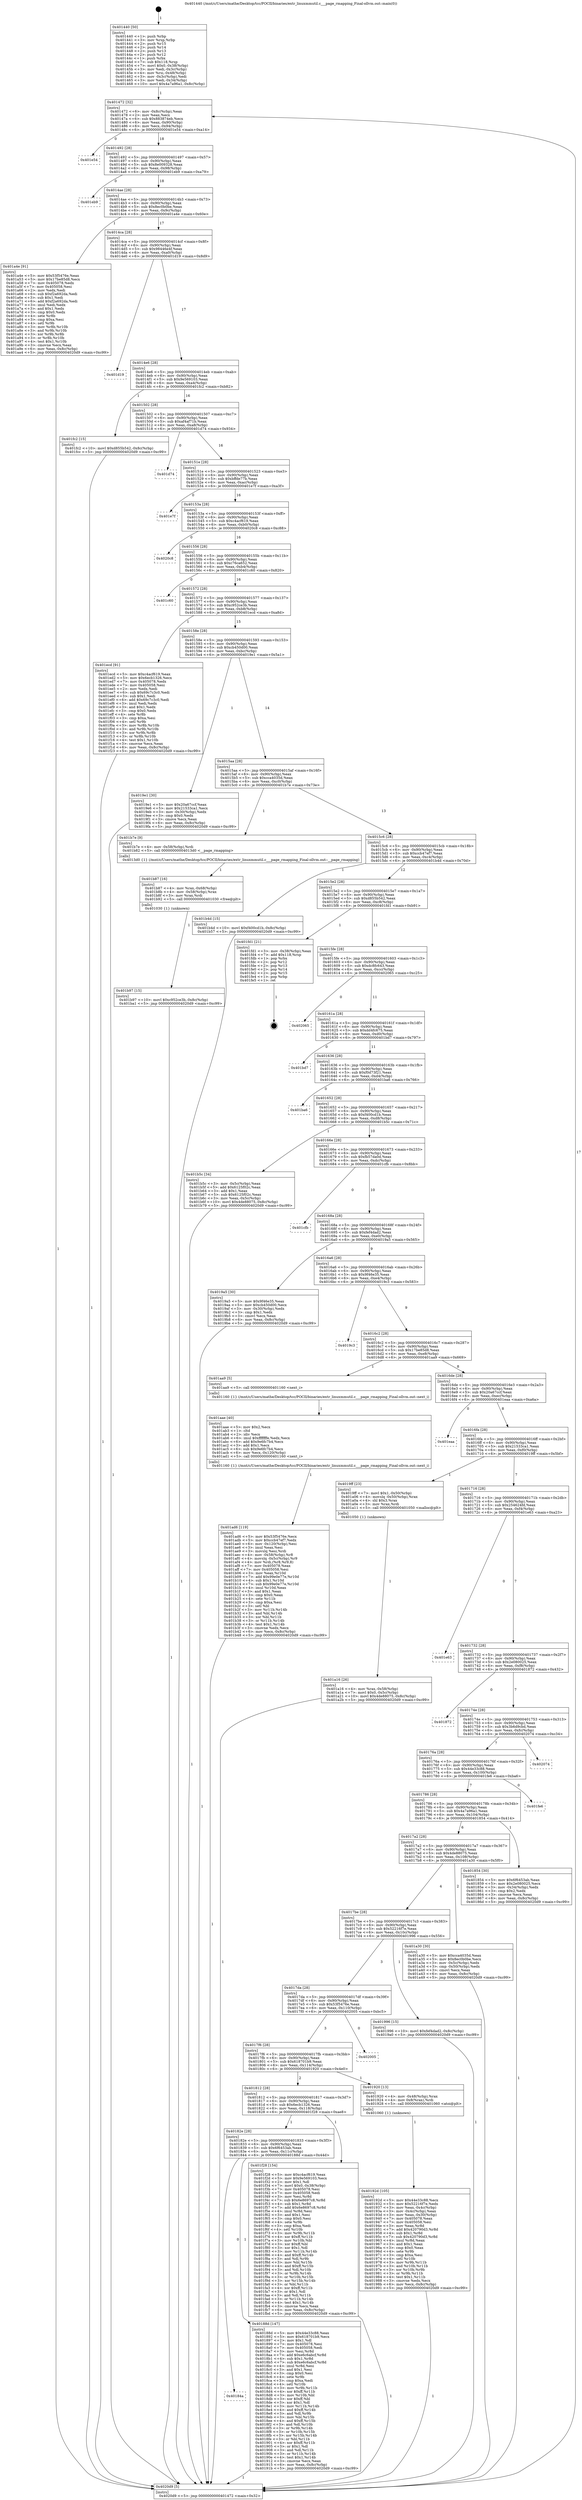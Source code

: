 digraph "0x401440" {
  label = "0x401440 (/mnt/c/Users/mathe/Desktop/tcc/POCII/binaries/extr_linuxmmutil.c___page_rmapping_Final-ollvm.out::main(0))"
  labelloc = "t"
  node[shape=record]

  Entry [label="",width=0.3,height=0.3,shape=circle,fillcolor=black,style=filled]
  "0x401472" [label="{
     0x401472 [32]\l
     | [instrs]\l
     &nbsp;&nbsp;0x401472 \<+6\>: mov -0x8c(%rbp),%eax\l
     &nbsp;&nbsp;0x401478 \<+2\>: mov %eax,%ecx\l
     &nbsp;&nbsp;0x40147a \<+6\>: sub $0x883874eb,%ecx\l
     &nbsp;&nbsp;0x401480 \<+6\>: mov %eax,-0x90(%rbp)\l
     &nbsp;&nbsp;0x401486 \<+6\>: mov %ecx,-0x94(%rbp)\l
     &nbsp;&nbsp;0x40148c \<+6\>: je 0000000000401e54 \<main+0xa14\>\l
  }"]
  "0x401e54" [label="{
     0x401e54\l
  }", style=dashed]
  "0x401492" [label="{
     0x401492 [28]\l
     | [instrs]\l
     &nbsp;&nbsp;0x401492 \<+5\>: jmp 0000000000401497 \<main+0x57\>\l
     &nbsp;&nbsp;0x401497 \<+6\>: mov -0x90(%rbp),%eax\l
     &nbsp;&nbsp;0x40149d \<+5\>: sub $0x8e009328,%eax\l
     &nbsp;&nbsp;0x4014a2 \<+6\>: mov %eax,-0x98(%rbp)\l
     &nbsp;&nbsp;0x4014a8 \<+6\>: je 0000000000401eb9 \<main+0xa79\>\l
  }"]
  Exit [label="",width=0.3,height=0.3,shape=circle,fillcolor=black,style=filled,peripheries=2]
  "0x401eb9" [label="{
     0x401eb9\l
  }", style=dashed]
  "0x4014ae" [label="{
     0x4014ae [28]\l
     | [instrs]\l
     &nbsp;&nbsp;0x4014ae \<+5\>: jmp 00000000004014b3 \<main+0x73\>\l
     &nbsp;&nbsp;0x4014b3 \<+6\>: mov -0x90(%rbp),%eax\l
     &nbsp;&nbsp;0x4014b9 \<+5\>: sub $0x8ec0b0be,%eax\l
     &nbsp;&nbsp;0x4014be \<+6\>: mov %eax,-0x9c(%rbp)\l
     &nbsp;&nbsp;0x4014c4 \<+6\>: je 0000000000401a4e \<main+0x60e\>\l
  }"]
  "0x401b97" [label="{
     0x401b97 [15]\l
     | [instrs]\l
     &nbsp;&nbsp;0x401b97 \<+10\>: movl $0xc952ce3b,-0x8c(%rbp)\l
     &nbsp;&nbsp;0x401ba1 \<+5\>: jmp 00000000004020d9 \<main+0xc99\>\l
  }"]
  "0x401a4e" [label="{
     0x401a4e [91]\l
     | [instrs]\l
     &nbsp;&nbsp;0x401a4e \<+5\>: mov $0x53f5476e,%eax\l
     &nbsp;&nbsp;0x401a53 \<+5\>: mov $0x17be85d8,%ecx\l
     &nbsp;&nbsp;0x401a58 \<+7\>: mov 0x405078,%edx\l
     &nbsp;&nbsp;0x401a5f \<+7\>: mov 0x405058,%esi\l
     &nbsp;&nbsp;0x401a66 \<+2\>: mov %edx,%edi\l
     &nbsp;&nbsp;0x401a68 \<+6\>: sub $0xf2a692da,%edi\l
     &nbsp;&nbsp;0x401a6e \<+3\>: sub $0x1,%edi\l
     &nbsp;&nbsp;0x401a71 \<+6\>: add $0xf2a692da,%edi\l
     &nbsp;&nbsp;0x401a77 \<+3\>: imul %edi,%edx\l
     &nbsp;&nbsp;0x401a7a \<+3\>: and $0x1,%edx\l
     &nbsp;&nbsp;0x401a7d \<+3\>: cmp $0x0,%edx\l
     &nbsp;&nbsp;0x401a80 \<+4\>: sete %r8b\l
     &nbsp;&nbsp;0x401a84 \<+3\>: cmp $0xa,%esi\l
     &nbsp;&nbsp;0x401a87 \<+4\>: setl %r9b\l
     &nbsp;&nbsp;0x401a8b \<+3\>: mov %r8b,%r10b\l
     &nbsp;&nbsp;0x401a8e \<+3\>: and %r9b,%r10b\l
     &nbsp;&nbsp;0x401a91 \<+3\>: xor %r9b,%r8b\l
     &nbsp;&nbsp;0x401a94 \<+3\>: or %r8b,%r10b\l
     &nbsp;&nbsp;0x401a97 \<+4\>: test $0x1,%r10b\l
     &nbsp;&nbsp;0x401a9b \<+3\>: cmovne %ecx,%eax\l
     &nbsp;&nbsp;0x401a9e \<+6\>: mov %eax,-0x8c(%rbp)\l
     &nbsp;&nbsp;0x401aa4 \<+5\>: jmp 00000000004020d9 \<main+0xc99\>\l
  }"]
  "0x4014ca" [label="{
     0x4014ca [28]\l
     | [instrs]\l
     &nbsp;&nbsp;0x4014ca \<+5\>: jmp 00000000004014cf \<main+0x8f\>\l
     &nbsp;&nbsp;0x4014cf \<+6\>: mov -0x90(%rbp),%eax\l
     &nbsp;&nbsp;0x4014d5 \<+5\>: sub $0x98446e4f,%eax\l
     &nbsp;&nbsp;0x4014da \<+6\>: mov %eax,-0xa0(%rbp)\l
     &nbsp;&nbsp;0x4014e0 \<+6\>: je 0000000000401d19 \<main+0x8d9\>\l
  }"]
  "0x401b87" [label="{
     0x401b87 [16]\l
     | [instrs]\l
     &nbsp;&nbsp;0x401b87 \<+4\>: mov %rax,-0x68(%rbp)\l
     &nbsp;&nbsp;0x401b8b \<+4\>: mov -0x58(%rbp),%rax\l
     &nbsp;&nbsp;0x401b8f \<+3\>: mov %rax,%rdi\l
     &nbsp;&nbsp;0x401b92 \<+5\>: call 0000000000401030 \<free@plt\>\l
     | [calls]\l
     &nbsp;&nbsp;0x401030 \{1\} (unknown)\l
  }"]
  "0x401d19" [label="{
     0x401d19\l
  }", style=dashed]
  "0x4014e6" [label="{
     0x4014e6 [28]\l
     | [instrs]\l
     &nbsp;&nbsp;0x4014e6 \<+5\>: jmp 00000000004014eb \<main+0xab\>\l
     &nbsp;&nbsp;0x4014eb \<+6\>: mov -0x90(%rbp),%eax\l
     &nbsp;&nbsp;0x4014f1 \<+5\>: sub $0x9e569103,%eax\l
     &nbsp;&nbsp;0x4014f6 \<+6\>: mov %eax,-0xa4(%rbp)\l
     &nbsp;&nbsp;0x4014fc \<+6\>: je 0000000000401fc2 \<main+0xb82\>\l
  }"]
  "0x401ad6" [label="{
     0x401ad6 [119]\l
     | [instrs]\l
     &nbsp;&nbsp;0x401ad6 \<+5\>: mov $0x53f5476e,%ecx\l
     &nbsp;&nbsp;0x401adb \<+5\>: mov $0xccb47ef7,%edx\l
     &nbsp;&nbsp;0x401ae0 \<+6\>: mov -0x120(%rbp),%esi\l
     &nbsp;&nbsp;0x401ae6 \<+3\>: imul %eax,%esi\l
     &nbsp;&nbsp;0x401ae9 \<+3\>: movslq %esi,%rdi\l
     &nbsp;&nbsp;0x401aec \<+4\>: mov -0x58(%rbp),%r8\l
     &nbsp;&nbsp;0x401af0 \<+4\>: movslq -0x5c(%rbp),%r9\l
     &nbsp;&nbsp;0x401af4 \<+4\>: mov %rdi,(%r8,%r9,8)\l
     &nbsp;&nbsp;0x401af8 \<+7\>: mov 0x405078,%eax\l
     &nbsp;&nbsp;0x401aff \<+7\>: mov 0x405058,%esi\l
     &nbsp;&nbsp;0x401b06 \<+3\>: mov %eax,%r10d\l
     &nbsp;&nbsp;0x401b09 \<+7\>: add $0x99e0e77e,%r10d\l
     &nbsp;&nbsp;0x401b10 \<+4\>: sub $0x1,%r10d\l
     &nbsp;&nbsp;0x401b14 \<+7\>: sub $0x99e0e77e,%r10d\l
     &nbsp;&nbsp;0x401b1b \<+4\>: imul %r10d,%eax\l
     &nbsp;&nbsp;0x401b1f \<+3\>: and $0x1,%eax\l
     &nbsp;&nbsp;0x401b22 \<+3\>: cmp $0x0,%eax\l
     &nbsp;&nbsp;0x401b25 \<+4\>: sete %r11b\l
     &nbsp;&nbsp;0x401b29 \<+3\>: cmp $0xa,%esi\l
     &nbsp;&nbsp;0x401b2c \<+3\>: setl %bl\l
     &nbsp;&nbsp;0x401b2f \<+3\>: mov %r11b,%r14b\l
     &nbsp;&nbsp;0x401b32 \<+3\>: and %bl,%r14b\l
     &nbsp;&nbsp;0x401b35 \<+3\>: xor %bl,%r11b\l
     &nbsp;&nbsp;0x401b38 \<+3\>: or %r11b,%r14b\l
     &nbsp;&nbsp;0x401b3b \<+4\>: test $0x1,%r14b\l
     &nbsp;&nbsp;0x401b3f \<+3\>: cmovne %edx,%ecx\l
     &nbsp;&nbsp;0x401b42 \<+6\>: mov %ecx,-0x8c(%rbp)\l
     &nbsp;&nbsp;0x401b48 \<+5\>: jmp 00000000004020d9 \<main+0xc99\>\l
  }"]
  "0x401fc2" [label="{
     0x401fc2 [15]\l
     | [instrs]\l
     &nbsp;&nbsp;0x401fc2 \<+10\>: movl $0xd855b542,-0x8c(%rbp)\l
     &nbsp;&nbsp;0x401fcc \<+5\>: jmp 00000000004020d9 \<main+0xc99\>\l
  }"]
  "0x401502" [label="{
     0x401502 [28]\l
     | [instrs]\l
     &nbsp;&nbsp;0x401502 \<+5\>: jmp 0000000000401507 \<main+0xc7\>\l
     &nbsp;&nbsp;0x401507 \<+6\>: mov -0x90(%rbp),%eax\l
     &nbsp;&nbsp;0x40150d \<+5\>: sub $0xaf4af71b,%eax\l
     &nbsp;&nbsp;0x401512 \<+6\>: mov %eax,-0xa8(%rbp)\l
     &nbsp;&nbsp;0x401518 \<+6\>: je 0000000000401d74 \<main+0x934\>\l
  }"]
  "0x401aae" [label="{
     0x401aae [40]\l
     | [instrs]\l
     &nbsp;&nbsp;0x401aae \<+5\>: mov $0x2,%ecx\l
     &nbsp;&nbsp;0x401ab3 \<+1\>: cltd\l
     &nbsp;&nbsp;0x401ab4 \<+2\>: idiv %ecx\l
     &nbsp;&nbsp;0x401ab6 \<+6\>: imul $0xfffffffe,%edx,%ecx\l
     &nbsp;&nbsp;0x401abc \<+6\>: add $0x9e6fc7b4,%ecx\l
     &nbsp;&nbsp;0x401ac2 \<+3\>: add $0x1,%ecx\l
     &nbsp;&nbsp;0x401ac5 \<+6\>: sub $0x9e6fc7b4,%ecx\l
     &nbsp;&nbsp;0x401acb \<+6\>: mov %ecx,-0x120(%rbp)\l
     &nbsp;&nbsp;0x401ad1 \<+5\>: call 0000000000401160 \<next_i\>\l
     | [calls]\l
     &nbsp;&nbsp;0x401160 \{1\} (/mnt/c/Users/mathe/Desktop/tcc/POCII/binaries/extr_linuxmmutil.c___page_rmapping_Final-ollvm.out::next_i)\l
  }"]
  "0x401d74" [label="{
     0x401d74\l
  }", style=dashed]
  "0x40151e" [label="{
     0x40151e [28]\l
     | [instrs]\l
     &nbsp;&nbsp;0x40151e \<+5\>: jmp 0000000000401523 \<main+0xe3\>\l
     &nbsp;&nbsp;0x401523 \<+6\>: mov -0x90(%rbp),%eax\l
     &nbsp;&nbsp;0x401529 \<+5\>: sub $0xbffde77b,%eax\l
     &nbsp;&nbsp;0x40152e \<+6\>: mov %eax,-0xac(%rbp)\l
     &nbsp;&nbsp;0x401534 \<+6\>: je 0000000000401e7f \<main+0xa3f\>\l
  }"]
  "0x401a16" [label="{
     0x401a16 [26]\l
     | [instrs]\l
     &nbsp;&nbsp;0x401a16 \<+4\>: mov %rax,-0x58(%rbp)\l
     &nbsp;&nbsp;0x401a1a \<+7\>: movl $0x0,-0x5c(%rbp)\l
     &nbsp;&nbsp;0x401a21 \<+10\>: movl $0x4de88075,-0x8c(%rbp)\l
     &nbsp;&nbsp;0x401a2b \<+5\>: jmp 00000000004020d9 \<main+0xc99\>\l
  }"]
  "0x401e7f" [label="{
     0x401e7f\l
  }", style=dashed]
  "0x40153a" [label="{
     0x40153a [28]\l
     | [instrs]\l
     &nbsp;&nbsp;0x40153a \<+5\>: jmp 000000000040153f \<main+0xff\>\l
     &nbsp;&nbsp;0x40153f \<+6\>: mov -0x90(%rbp),%eax\l
     &nbsp;&nbsp;0x401545 \<+5\>: sub $0xc4acf619,%eax\l
     &nbsp;&nbsp;0x40154a \<+6\>: mov %eax,-0xb0(%rbp)\l
     &nbsp;&nbsp;0x401550 \<+6\>: je 00000000004020c8 \<main+0xc88\>\l
  }"]
  "0x40192d" [label="{
     0x40192d [105]\l
     | [instrs]\l
     &nbsp;&nbsp;0x40192d \<+5\>: mov $0x44e33c88,%ecx\l
     &nbsp;&nbsp;0x401932 \<+5\>: mov $0x52216f7e,%edx\l
     &nbsp;&nbsp;0x401937 \<+3\>: mov %eax,-0x4c(%rbp)\l
     &nbsp;&nbsp;0x40193a \<+3\>: mov -0x4c(%rbp),%eax\l
     &nbsp;&nbsp;0x40193d \<+3\>: mov %eax,-0x30(%rbp)\l
     &nbsp;&nbsp;0x401940 \<+7\>: mov 0x405078,%eax\l
     &nbsp;&nbsp;0x401947 \<+7\>: mov 0x405058,%esi\l
     &nbsp;&nbsp;0x40194e \<+3\>: mov %eax,%r8d\l
     &nbsp;&nbsp;0x401951 \<+7\>: add $0x420790d3,%r8d\l
     &nbsp;&nbsp;0x401958 \<+4\>: sub $0x1,%r8d\l
     &nbsp;&nbsp;0x40195c \<+7\>: sub $0x420790d3,%r8d\l
     &nbsp;&nbsp;0x401963 \<+4\>: imul %r8d,%eax\l
     &nbsp;&nbsp;0x401967 \<+3\>: and $0x1,%eax\l
     &nbsp;&nbsp;0x40196a \<+3\>: cmp $0x0,%eax\l
     &nbsp;&nbsp;0x40196d \<+4\>: sete %r9b\l
     &nbsp;&nbsp;0x401971 \<+3\>: cmp $0xa,%esi\l
     &nbsp;&nbsp;0x401974 \<+4\>: setl %r10b\l
     &nbsp;&nbsp;0x401978 \<+3\>: mov %r9b,%r11b\l
     &nbsp;&nbsp;0x40197b \<+3\>: and %r10b,%r11b\l
     &nbsp;&nbsp;0x40197e \<+3\>: xor %r10b,%r9b\l
     &nbsp;&nbsp;0x401981 \<+3\>: or %r9b,%r11b\l
     &nbsp;&nbsp;0x401984 \<+4\>: test $0x1,%r11b\l
     &nbsp;&nbsp;0x401988 \<+3\>: cmovne %edx,%ecx\l
     &nbsp;&nbsp;0x40198b \<+6\>: mov %ecx,-0x8c(%rbp)\l
     &nbsp;&nbsp;0x401991 \<+5\>: jmp 00000000004020d9 \<main+0xc99\>\l
  }"]
  "0x4020c8" [label="{
     0x4020c8\l
  }", style=dashed]
  "0x401556" [label="{
     0x401556 [28]\l
     | [instrs]\l
     &nbsp;&nbsp;0x401556 \<+5\>: jmp 000000000040155b \<main+0x11b\>\l
     &nbsp;&nbsp;0x40155b \<+6\>: mov -0x90(%rbp),%eax\l
     &nbsp;&nbsp;0x401561 \<+5\>: sub $0xc76ca652,%eax\l
     &nbsp;&nbsp;0x401566 \<+6\>: mov %eax,-0xb4(%rbp)\l
     &nbsp;&nbsp;0x40156c \<+6\>: je 0000000000401c60 \<main+0x820\>\l
  }"]
  "0x40184a" [label="{
     0x40184a\l
  }", style=dashed]
  "0x401c60" [label="{
     0x401c60\l
  }", style=dashed]
  "0x401572" [label="{
     0x401572 [28]\l
     | [instrs]\l
     &nbsp;&nbsp;0x401572 \<+5\>: jmp 0000000000401577 \<main+0x137\>\l
     &nbsp;&nbsp;0x401577 \<+6\>: mov -0x90(%rbp),%eax\l
     &nbsp;&nbsp;0x40157d \<+5\>: sub $0xc952ce3b,%eax\l
     &nbsp;&nbsp;0x401582 \<+6\>: mov %eax,-0xb8(%rbp)\l
     &nbsp;&nbsp;0x401588 \<+6\>: je 0000000000401ecd \<main+0xa8d\>\l
  }"]
  "0x40188d" [label="{
     0x40188d [147]\l
     | [instrs]\l
     &nbsp;&nbsp;0x40188d \<+5\>: mov $0x44e33c88,%eax\l
     &nbsp;&nbsp;0x401892 \<+5\>: mov $0x618701b9,%ecx\l
     &nbsp;&nbsp;0x401897 \<+2\>: mov $0x1,%dl\l
     &nbsp;&nbsp;0x401899 \<+7\>: mov 0x405078,%esi\l
     &nbsp;&nbsp;0x4018a0 \<+7\>: mov 0x405058,%edi\l
     &nbsp;&nbsp;0x4018a7 \<+3\>: mov %esi,%r8d\l
     &nbsp;&nbsp;0x4018aa \<+7\>: add $0xe6c6abcf,%r8d\l
     &nbsp;&nbsp;0x4018b1 \<+4\>: sub $0x1,%r8d\l
     &nbsp;&nbsp;0x4018b5 \<+7\>: sub $0xe6c6abcf,%r8d\l
     &nbsp;&nbsp;0x4018bc \<+4\>: imul %r8d,%esi\l
     &nbsp;&nbsp;0x4018c0 \<+3\>: and $0x1,%esi\l
     &nbsp;&nbsp;0x4018c3 \<+3\>: cmp $0x0,%esi\l
     &nbsp;&nbsp;0x4018c6 \<+4\>: sete %r9b\l
     &nbsp;&nbsp;0x4018ca \<+3\>: cmp $0xa,%edi\l
     &nbsp;&nbsp;0x4018cd \<+4\>: setl %r10b\l
     &nbsp;&nbsp;0x4018d1 \<+3\>: mov %r9b,%r11b\l
     &nbsp;&nbsp;0x4018d4 \<+4\>: xor $0xff,%r11b\l
     &nbsp;&nbsp;0x4018d8 \<+3\>: mov %r10b,%bl\l
     &nbsp;&nbsp;0x4018db \<+3\>: xor $0xff,%bl\l
     &nbsp;&nbsp;0x4018de \<+3\>: xor $0x1,%dl\l
     &nbsp;&nbsp;0x4018e1 \<+3\>: mov %r11b,%r14b\l
     &nbsp;&nbsp;0x4018e4 \<+4\>: and $0xff,%r14b\l
     &nbsp;&nbsp;0x4018e8 \<+3\>: and %dl,%r9b\l
     &nbsp;&nbsp;0x4018eb \<+3\>: mov %bl,%r15b\l
     &nbsp;&nbsp;0x4018ee \<+4\>: and $0xff,%r15b\l
     &nbsp;&nbsp;0x4018f2 \<+3\>: and %dl,%r10b\l
     &nbsp;&nbsp;0x4018f5 \<+3\>: or %r9b,%r14b\l
     &nbsp;&nbsp;0x4018f8 \<+3\>: or %r10b,%r15b\l
     &nbsp;&nbsp;0x4018fb \<+3\>: xor %r15b,%r14b\l
     &nbsp;&nbsp;0x4018fe \<+3\>: or %bl,%r11b\l
     &nbsp;&nbsp;0x401901 \<+4\>: xor $0xff,%r11b\l
     &nbsp;&nbsp;0x401905 \<+3\>: or $0x1,%dl\l
     &nbsp;&nbsp;0x401908 \<+3\>: and %dl,%r11b\l
     &nbsp;&nbsp;0x40190b \<+3\>: or %r11b,%r14b\l
     &nbsp;&nbsp;0x40190e \<+4\>: test $0x1,%r14b\l
     &nbsp;&nbsp;0x401912 \<+3\>: cmovne %ecx,%eax\l
     &nbsp;&nbsp;0x401915 \<+6\>: mov %eax,-0x8c(%rbp)\l
     &nbsp;&nbsp;0x40191b \<+5\>: jmp 00000000004020d9 \<main+0xc99\>\l
  }"]
  "0x401ecd" [label="{
     0x401ecd [91]\l
     | [instrs]\l
     &nbsp;&nbsp;0x401ecd \<+5\>: mov $0xc4acf619,%eax\l
     &nbsp;&nbsp;0x401ed2 \<+5\>: mov $0x6ecb1326,%ecx\l
     &nbsp;&nbsp;0x401ed7 \<+7\>: mov 0x405078,%edx\l
     &nbsp;&nbsp;0x401ede \<+7\>: mov 0x405058,%esi\l
     &nbsp;&nbsp;0x401ee5 \<+2\>: mov %edx,%edi\l
     &nbsp;&nbsp;0x401ee7 \<+6\>: sub $0x69c7c3c0,%edi\l
     &nbsp;&nbsp;0x401eed \<+3\>: sub $0x1,%edi\l
     &nbsp;&nbsp;0x401ef0 \<+6\>: add $0x69c7c3c0,%edi\l
     &nbsp;&nbsp;0x401ef6 \<+3\>: imul %edi,%edx\l
     &nbsp;&nbsp;0x401ef9 \<+3\>: and $0x1,%edx\l
     &nbsp;&nbsp;0x401efc \<+3\>: cmp $0x0,%edx\l
     &nbsp;&nbsp;0x401eff \<+4\>: sete %r8b\l
     &nbsp;&nbsp;0x401f03 \<+3\>: cmp $0xa,%esi\l
     &nbsp;&nbsp;0x401f06 \<+4\>: setl %r9b\l
     &nbsp;&nbsp;0x401f0a \<+3\>: mov %r8b,%r10b\l
     &nbsp;&nbsp;0x401f0d \<+3\>: and %r9b,%r10b\l
     &nbsp;&nbsp;0x401f10 \<+3\>: xor %r9b,%r8b\l
     &nbsp;&nbsp;0x401f13 \<+3\>: or %r8b,%r10b\l
     &nbsp;&nbsp;0x401f16 \<+4\>: test $0x1,%r10b\l
     &nbsp;&nbsp;0x401f1a \<+3\>: cmovne %ecx,%eax\l
     &nbsp;&nbsp;0x401f1d \<+6\>: mov %eax,-0x8c(%rbp)\l
     &nbsp;&nbsp;0x401f23 \<+5\>: jmp 00000000004020d9 \<main+0xc99\>\l
  }"]
  "0x40158e" [label="{
     0x40158e [28]\l
     | [instrs]\l
     &nbsp;&nbsp;0x40158e \<+5\>: jmp 0000000000401593 \<main+0x153\>\l
     &nbsp;&nbsp;0x401593 \<+6\>: mov -0x90(%rbp),%eax\l
     &nbsp;&nbsp;0x401599 \<+5\>: sub $0xcb450d00,%eax\l
     &nbsp;&nbsp;0x40159e \<+6\>: mov %eax,-0xbc(%rbp)\l
     &nbsp;&nbsp;0x4015a4 \<+6\>: je 00000000004019e1 \<main+0x5a1\>\l
  }"]
  "0x40182e" [label="{
     0x40182e [28]\l
     | [instrs]\l
     &nbsp;&nbsp;0x40182e \<+5\>: jmp 0000000000401833 \<main+0x3f3\>\l
     &nbsp;&nbsp;0x401833 \<+6\>: mov -0x90(%rbp),%eax\l
     &nbsp;&nbsp;0x401839 \<+5\>: sub $0x6f6453ab,%eax\l
     &nbsp;&nbsp;0x40183e \<+6\>: mov %eax,-0x11c(%rbp)\l
     &nbsp;&nbsp;0x401844 \<+6\>: je 000000000040188d \<main+0x44d\>\l
  }"]
  "0x4019e1" [label="{
     0x4019e1 [30]\l
     | [instrs]\l
     &nbsp;&nbsp;0x4019e1 \<+5\>: mov $0x20a67ccf,%eax\l
     &nbsp;&nbsp;0x4019e6 \<+5\>: mov $0x21533ca1,%ecx\l
     &nbsp;&nbsp;0x4019eb \<+3\>: mov -0x30(%rbp),%edx\l
     &nbsp;&nbsp;0x4019ee \<+3\>: cmp $0x0,%edx\l
     &nbsp;&nbsp;0x4019f1 \<+3\>: cmove %ecx,%eax\l
     &nbsp;&nbsp;0x4019f4 \<+6\>: mov %eax,-0x8c(%rbp)\l
     &nbsp;&nbsp;0x4019fa \<+5\>: jmp 00000000004020d9 \<main+0xc99\>\l
  }"]
  "0x4015aa" [label="{
     0x4015aa [28]\l
     | [instrs]\l
     &nbsp;&nbsp;0x4015aa \<+5\>: jmp 00000000004015af \<main+0x16f\>\l
     &nbsp;&nbsp;0x4015af \<+6\>: mov -0x90(%rbp),%eax\l
     &nbsp;&nbsp;0x4015b5 \<+5\>: sub $0xcca4035d,%eax\l
     &nbsp;&nbsp;0x4015ba \<+6\>: mov %eax,-0xc0(%rbp)\l
     &nbsp;&nbsp;0x4015c0 \<+6\>: je 0000000000401b7e \<main+0x73e\>\l
  }"]
  "0x401f28" [label="{
     0x401f28 [154]\l
     | [instrs]\l
     &nbsp;&nbsp;0x401f28 \<+5\>: mov $0xc4acf619,%eax\l
     &nbsp;&nbsp;0x401f2d \<+5\>: mov $0x9e569103,%ecx\l
     &nbsp;&nbsp;0x401f32 \<+2\>: mov $0x1,%dl\l
     &nbsp;&nbsp;0x401f34 \<+7\>: movl $0x0,-0x38(%rbp)\l
     &nbsp;&nbsp;0x401f3b \<+7\>: mov 0x405078,%esi\l
     &nbsp;&nbsp;0x401f42 \<+7\>: mov 0x405058,%edi\l
     &nbsp;&nbsp;0x401f49 \<+3\>: mov %esi,%r8d\l
     &nbsp;&nbsp;0x401f4c \<+7\>: sub $0x6e8697c8,%r8d\l
     &nbsp;&nbsp;0x401f53 \<+4\>: sub $0x1,%r8d\l
     &nbsp;&nbsp;0x401f57 \<+7\>: add $0x6e8697c8,%r8d\l
     &nbsp;&nbsp;0x401f5e \<+4\>: imul %r8d,%esi\l
     &nbsp;&nbsp;0x401f62 \<+3\>: and $0x1,%esi\l
     &nbsp;&nbsp;0x401f65 \<+3\>: cmp $0x0,%esi\l
     &nbsp;&nbsp;0x401f68 \<+4\>: sete %r9b\l
     &nbsp;&nbsp;0x401f6c \<+3\>: cmp $0xa,%edi\l
     &nbsp;&nbsp;0x401f6f \<+4\>: setl %r10b\l
     &nbsp;&nbsp;0x401f73 \<+3\>: mov %r9b,%r11b\l
     &nbsp;&nbsp;0x401f76 \<+4\>: xor $0xff,%r11b\l
     &nbsp;&nbsp;0x401f7a \<+3\>: mov %r10b,%bl\l
     &nbsp;&nbsp;0x401f7d \<+3\>: xor $0xff,%bl\l
     &nbsp;&nbsp;0x401f80 \<+3\>: xor $0x1,%dl\l
     &nbsp;&nbsp;0x401f83 \<+3\>: mov %r11b,%r14b\l
     &nbsp;&nbsp;0x401f86 \<+4\>: and $0xff,%r14b\l
     &nbsp;&nbsp;0x401f8a \<+3\>: and %dl,%r9b\l
     &nbsp;&nbsp;0x401f8d \<+3\>: mov %bl,%r15b\l
     &nbsp;&nbsp;0x401f90 \<+4\>: and $0xff,%r15b\l
     &nbsp;&nbsp;0x401f94 \<+3\>: and %dl,%r10b\l
     &nbsp;&nbsp;0x401f97 \<+3\>: or %r9b,%r14b\l
     &nbsp;&nbsp;0x401f9a \<+3\>: or %r10b,%r15b\l
     &nbsp;&nbsp;0x401f9d \<+3\>: xor %r15b,%r14b\l
     &nbsp;&nbsp;0x401fa0 \<+3\>: or %bl,%r11b\l
     &nbsp;&nbsp;0x401fa3 \<+4\>: xor $0xff,%r11b\l
     &nbsp;&nbsp;0x401fa7 \<+3\>: or $0x1,%dl\l
     &nbsp;&nbsp;0x401faa \<+3\>: and %dl,%r11b\l
     &nbsp;&nbsp;0x401fad \<+3\>: or %r11b,%r14b\l
     &nbsp;&nbsp;0x401fb0 \<+4\>: test $0x1,%r14b\l
     &nbsp;&nbsp;0x401fb4 \<+3\>: cmovne %ecx,%eax\l
     &nbsp;&nbsp;0x401fb7 \<+6\>: mov %eax,-0x8c(%rbp)\l
     &nbsp;&nbsp;0x401fbd \<+5\>: jmp 00000000004020d9 \<main+0xc99\>\l
  }"]
  "0x401b7e" [label="{
     0x401b7e [9]\l
     | [instrs]\l
     &nbsp;&nbsp;0x401b7e \<+4\>: mov -0x58(%rbp),%rdi\l
     &nbsp;&nbsp;0x401b82 \<+5\>: call 00000000004013d0 \<__page_rmapping\>\l
     | [calls]\l
     &nbsp;&nbsp;0x4013d0 \{1\} (/mnt/c/Users/mathe/Desktop/tcc/POCII/binaries/extr_linuxmmutil.c___page_rmapping_Final-ollvm.out::__page_rmapping)\l
  }"]
  "0x4015c6" [label="{
     0x4015c6 [28]\l
     | [instrs]\l
     &nbsp;&nbsp;0x4015c6 \<+5\>: jmp 00000000004015cb \<main+0x18b\>\l
     &nbsp;&nbsp;0x4015cb \<+6\>: mov -0x90(%rbp),%eax\l
     &nbsp;&nbsp;0x4015d1 \<+5\>: sub $0xccb47ef7,%eax\l
     &nbsp;&nbsp;0x4015d6 \<+6\>: mov %eax,-0xc4(%rbp)\l
     &nbsp;&nbsp;0x4015dc \<+6\>: je 0000000000401b4d \<main+0x70d\>\l
  }"]
  "0x401812" [label="{
     0x401812 [28]\l
     | [instrs]\l
     &nbsp;&nbsp;0x401812 \<+5\>: jmp 0000000000401817 \<main+0x3d7\>\l
     &nbsp;&nbsp;0x401817 \<+6\>: mov -0x90(%rbp),%eax\l
     &nbsp;&nbsp;0x40181d \<+5\>: sub $0x6ecb1326,%eax\l
     &nbsp;&nbsp;0x401822 \<+6\>: mov %eax,-0x118(%rbp)\l
     &nbsp;&nbsp;0x401828 \<+6\>: je 0000000000401f28 \<main+0xae8\>\l
  }"]
  "0x401b4d" [label="{
     0x401b4d [15]\l
     | [instrs]\l
     &nbsp;&nbsp;0x401b4d \<+10\>: movl $0xf400cd1b,-0x8c(%rbp)\l
     &nbsp;&nbsp;0x401b57 \<+5\>: jmp 00000000004020d9 \<main+0xc99\>\l
  }"]
  "0x4015e2" [label="{
     0x4015e2 [28]\l
     | [instrs]\l
     &nbsp;&nbsp;0x4015e2 \<+5\>: jmp 00000000004015e7 \<main+0x1a7\>\l
     &nbsp;&nbsp;0x4015e7 \<+6\>: mov -0x90(%rbp),%eax\l
     &nbsp;&nbsp;0x4015ed \<+5\>: sub $0xd855b542,%eax\l
     &nbsp;&nbsp;0x4015f2 \<+6\>: mov %eax,-0xc8(%rbp)\l
     &nbsp;&nbsp;0x4015f8 \<+6\>: je 0000000000401fd1 \<main+0xb91\>\l
  }"]
  "0x401920" [label="{
     0x401920 [13]\l
     | [instrs]\l
     &nbsp;&nbsp;0x401920 \<+4\>: mov -0x48(%rbp),%rax\l
     &nbsp;&nbsp;0x401924 \<+4\>: mov 0x8(%rax),%rdi\l
     &nbsp;&nbsp;0x401928 \<+5\>: call 0000000000401060 \<atoi@plt\>\l
     | [calls]\l
     &nbsp;&nbsp;0x401060 \{1\} (unknown)\l
  }"]
  "0x401fd1" [label="{
     0x401fd1 [21]\l
     | [instrs]\l
     &nbsp;&nbsp;0x401fd1 \<+3\>: mov -0x38(%rbp),%eax\l
     &nbsp;&nbsp;0x401fd4 \<+7\>: add $0x118,%rsp\l
     &nbsp;&nbsp;0x401fdb \<+1\>: pop %rbx\l
     &nbsp;&nbsp;0x401fdc \<+2\>: pop %r12\l
     &nbsp;&nbsp;0x401fde \<+2\>: pop %r13\l
     &nbsp;&nbsp;0x401fe0 \<+2\>: pop %r14\l
     &nbsp;&nbsp;0x401fe2 \<+2\>: pop %r15\l
     &nbsp;&nbsp;0x401fe4 \<+1\>: pop %rbp\l
     &nbsp;&nbsp;0x401fe5 \<+1\>: ret\l
  }"]
  "0x4015fe" [label="{
     0x4015fe [28]\l
     | [instrs]\l
     &nbsp;&nbsp;0x4015fe \<+5\>: jmp 0000000000401603 \<main+0x1c3\>\l
     &nbsp;&nbsp;0x401603 \<+6\>: mov -0x90(%rbp),%eax\l
     &nbsp;&nbsp;0x401609 \<+5\>: sub $0xdc8fc643,%eax\l
     &nbsp;&nbsp;0x40160e \<+6\>: mov %eax,-0xcc(%rbp)\l
     &nbsp;&nbsp;0x401614 \<+6\>: je 0000000000402065 \<main+0xc25\>\l
  }"]
  "0x4017f6" [label="{
     0x4017f6 [28]\l
     | [instrs]\l
     &nbsp;&nbsp;0x4017f6 \<+5\>: jmp 00000000004017fb \<main+0x3bb\>\l
     &nbsp;&nbsp;0x4017fb \<+6\>: mov -0x90(%rbp),%eax\l
     &nbsp;&nbsp;0x401801 \<+5\>: sub $0x618701b9,%eax\l
     &nbsp;&nbsp;0x401806 \<+6\>: mov %eax,-0x114(%rbp)\l
     &nbsp;&nbsp;0x40180c \<+6\>: je 0000000000401920 \<main+0x4e0\>\l
  }"]
  "0x402065" [label="{
     0x402065\l
  }", style=dashed]
  "0x40161a" [label="{
     0x40161a [28]\l
     | [instrs]\l
     &nbsp;&nbsp;0x40161a \<+5\>: jmp 000000000040161f \<main+0x1df\>\l
     &nbsp;&nbsp;0x40161f \<+6\>: mov -0x90(%rbp),%eax\l
     &nbsp;&nbsp;0x401625 \<+5\>: sub $0xdd4fc675,%eax\l
     &nbsp;&nbsp;0x40162a \<+6\>: mov %eax,-0xd0(%rbp)\l
     &nbsp;&nbsp;0x401630 \<+6\>: je 0000000000401bd7 \<main+0x797\>\l
  }"]
  "0x402005" [label="{
     0x402005\l
  }", style=dashed]
  "0x401bd7" [label="{
     0x401bd7\l
  }", style=dashed]
  "0x401636" [label="{
     0x401636 [28]\l
     | [instrs]\l
     &nbsp;&nbsp;0x401636 \<+5\>: jmp 000000000040163b \<main+0x1fb\>\l
     &nbsp;&nbsp;0x40163b \<+6\>: mov -0x90(%rbp),%eax\l
     &nbsp;&nbsp;0x401641 \<+5\>: sub $0xf0d73f21,%eax\l
     &nbsp;&nbsp;0x401646 \<+6\>: mov %eax,-0xd4(%rbp)\l
     &nbsp;&nbsp;0x40164c \<+6\>: je 0000000000401ba6 \<main+0x766\>\l
  }"]
  "0x4017da" [label="{
     0x4017da [28]\l
     | [instrs]\l
     &nbsp;&nbsp;0x4017da \<+5\>: jmp 00000000004017df \<main+0x39f\>\l
     &nbsp;&nbsp;0x4017df \<+6\>: mov -0x90(%rbp),%eax\l
     &nbsp;&nbsp;0x4017e5 \<+5\>: sub $0x53f5476e,%eax\l
     &nbsp;&nbsp;0x4017ea \<+6\>: mov %eax,-0x110(%rbp)\l
     &nbsp;&nbsp;0x4017f0 \<+6\>: je 0000000000402005 \<main+0xbc5\>\l
  }"]
  "0x401ba6" [label="{
     0x401ba6\l
  }", style=dashed]
  "0x401652" [label="{
     0x401652 [28]\l
     | [instrs]\l
     &nbsp;&nbsp;0x401652 \<+5\>: jmp 0000000000401657 \<main+0x217\>\l
     &nbsp;&nbsp;0x401657 \<+6\>: mov -0x90(%rbp),%eax\l
     &nbsp;&nbsp;0x40165d \<+5\>: sub $0xf400cd1b,%eax\l
     &nbsp;&nbsp;0x401662 \<+6\>: mov %eax,-0xd8(%rbp)\l
     &nbsp;&nbsp;0x401668 \<+6\>: je 0000000000401b5c \<main+0x71c\>\l
  }"]
  "0x401996" [label="{
     0x401996 [15]\l
     | [instrs]\l
     &nbsp;&nbsp;0x401996 \<+10\>: movl $0xfef4dad2,-0x8c(%rbp)\l
     &nbsp;&nbsp;0x4019a0 \<+5\>: jmp 00000000004020d9 \<main+0xc99\>\l
  }"]
  "0x401b5c" [label="{
     0x401b5c [34]\l
     | [instrs]\l
     &nbsp;&nbsp;0x401b5c \<+3\>: mov -0x5c(%rbp),%eax\l
     &nbsp;&nbsp;0x401b5f \<+5\>: add $0x6125f02c,%eax\l
     &nbsp;&nbsp;0x401b64 \<+3\>: add $0x1,%eax\l
     &nbsp;&nbsp;0x401b67 \<+5\>: sub $0x6125f02c,%eax\l
     &nbsp;&nbsp;0x401b6c \<+3\>: mov %eax,-0x5c(%rbp)\l
     &nbsp;&nbsp;0x401b6f \<+10\>: movl $0x4de88075,-0x8c(%rbp)\l
     &nbsp;&nbsp;0x401b79 \<+5\>: jmp 00000000004020d9 \<main+0xc99\>\l
  }"]
  "0x40166e" [label="{
     0x40166e [28]\l
     | [instrs]\l
     &nbsp;&nbsp;0x40166e \<+5\>: jmp 0000000000401673 \<main+0x233\>\l
     &nbsp;&nbsp;0x401673 \<+6\>: mov -0x90(%rbp),%eax\l
     &nbsp;&nbsp;0x401679 \<+5\>: sub $0xfb57da0d,%eax\l
     &nbsp;&nbsp;0x40167e \<+6\>: mov %eax,-0xdc(%rbp)\l
     &nbsp;&nbsp;0x401684 \<+6\>: je 0000000000401cfb \<main+0x8bb\>\l
  }"]
  "0x4017be" [label="{
     0x4017be [28]\l
     | [instrs]\l
     &nbsp;&nbsp;0x4017be \<+5\>: jmp 00000000004017c3 \<main+0x383\>\l
     &nbsp;&nbsp;0x4017c3 \<+6\>: mov -0x90(%rbp),%eax\l
     &nbsp;&nbsp;0x4017c9 \<+5\>: sub $0x52216f7e,%eax\l
     &nbsp;&nbsp;0x4017ce \<+6\>: mov %eax,-0x10c(%rbp)\l
     &nbsp;&nbsp;0x4017d4 \<+6\>: je 0000000000401996 \<main+0x556\>\l
  }"]
  "0x401cfb" [label="{
     0x401cfb\l
  }", style=dashed]
  "0x40168a" [label="{
     0x40168a [28]\l
     | [instrs]\l
     &nbsp;&nbsp;0x40168a \<+5\>: jmp 000000000040168f \<main+0x24f\>\l
     &nbsp;&nbsp;0x40168f \<+6\>: mov -0x90(%rbp),%eax\l
     &nbsp;&nbsp;0x401695 \<+5\>: sub $0xfef4dad2,%eax\l
     &nbsp;&nbsp;0x40169a \<+6\>: mov %eax,-0xe0(%rbp)\l
     &nbsp;&nbsp;0x4016a0 \<+6\>: je 00000000004019a5 \<main+0x565\>\l
  }"]
  "0x401a30" [label="{
     0x401a30 [30]\l
     | [instrs]\l
     &nbsp;&nbsp;0x401a30 \<+5\>: mov $0xcca4035d,%eax\l
     &nbsp;&nbsp;0x401a35 \<+5\>: mov $0x8ec0b0be,%ecx\l
     &nbsp;&nbsp;0x401a3a \<+3\>: mov -0x5c(%rbp),%edx\l
     &nbsp;&nbsp;0x401a3d \<+3\>: cmp -0x50(%rbp),%edx\l
     &nbsp;&nbsp;0x401a40 \<+3\>: cmovl %ecx,%eax\l
     &nbsp;&nbsp;0x401a43 \<+6\>: mov %eax,-0x8c(%rbp)\l
     &nbsp;&nbsp;0x401a49 \<+5\>: jmp 00000000004020d9 \<main+0xc99\>\l
  }"]
  "0x4019a5" [label="{
     0x4019a5 [30]\l
     | [instrs]\l
     &nbsp;&nbsp;0x4019a5 \<+5\>: mov $0x9f46e35,%eax\l
     &nbsp;&nbsp;0x4019aa \<+5\>: mov $0xcb450d00,%ecx\l
     &nbsp;&nbsp;0x4019af \<+3\>: mov -0x30(%rbp),%edx\l
     &nbsp;&nbsp;0x4019b2 \<+3\>: cmp $0x1,%edx\l
     &nbsp;&nbsp;0x4019b5 \<+3\>: cmovl %ecx,%eax\l
     &nbsp;&nbsp;0x4019b8 \<+6\>: mov %eax,-0x8c(%rbp)\l
     &nbsp;&nbsp;0x4019be \<+5\>: jmp 00000000004020d9 \<main+0xc99\>\l
  }"]
  "0x4016a6" [label="{
     0x4016a6 [28]\l
     | [instrs]\l
     &nbsp;&nbsp;0x4016a6 \<+5\>: jmp 00000000004016ab \<main+0x26b\>\l
     &nbsp;&nbsp;0x4016ab \<+6\>: mov -0x90(%rbp),%eax\l
     &nbsp;&nbsp;0x4016b1 \<+5\>: sub $0x9f46e35,%eax\l
     &nbsp;&nbsp;0x4016b6 \<+6\>: mov %eax,-0xe4(%rbp)\l
     &nbsp;&nbsp;0x4016bc \<+6\>: je 00000000004019c3 \<main+0x583\>\l
  }"]
  "0x401440" [label="{
     0x401440 [50]\l
     | [instrs]\l
     &nbsp;&nbsp;0x401440 \<+1\>: push %rbp\l
     &nbsp;&nbsp;0x401441 \<+3\>: mov %rsp,%rbp\l
     &nbsp;&nbsp;0x401444 \<+2\>: push %r15\l
     &nbsp;&nbsp;0x401446 \<+2\>: push %r14\l
     &nbsp;&nbsp;0x401448 \<+2\>: push %r13\l
     &nbsp;&nbsp;0x40144a \<+2\>: push %r12\l
     &nbsp;&nbsp;0x40144c \<+1\>: push %rbx\l
     &nbsp;&nbsp;0x40144d \<+7\>: sub $0x118,%rsp\l
     &nbsp;&nbsp;0x401454 \<+7\>: movl $0x0,-0x38(%rbp)\l
     &nbsp;&nbsp;0x40145b \<+3\>: mov %edi,-0x3c(%rbp)\l
     &nbsp;&nbsp;0x40145e \<+4\>: mov %rsi,-0x48(%rbp)\l
     &nbsp;&nbsp;0x401462 \<+3\>: mov -0x3c(%rbp),%edi\l
     &nbsp;&nbsp;0x401465 \<+3\>: mov %edi,-0x34(%rbp)\l
     &nbsp;&nbsp;0x401468 \<+10\>: movl $0x4a7a96a1,-0x8c(%rbp)\l
  }"]
  "0x4019c3" [label="{
     0x4019c3\l
  }", style=dashed]
  "0x4016c2" [label="{
     0x4016c2 [28]\l
     | [instrs]\l
     &nbsp;&nbsp;0x4016c2 \<+5\>: jmp 00000000004016c7 \<main+0x287\>\l
     &nbsp;&nbsp;0x4016c7 \<+6\>: mov -0x90(%rbp),%eax\l
     &nbsp;&nbsp;0x4016cd \<+5\>: sub $0x17be85d8,%eax\l
     &nbsp;&nbsp;0x4016d2 \<+6\>: mov %eax,-0xe8(%rbp)\l
     &nbsp;&nbsp;0x4016d8 \<+6\>: je 0000000000401aa9 \<main+0x669\>\l
  }"]
  "0x4020d9" [label="{
     0x4020d9 [5]\l
     | [instrs]\l
     &nbsp;&nbsp;0x4020d9 \<+5\>: jmp 0000000000401472 \<main+0x32\>\l
  }"]
  "0x401aa9" [label="{
     0x401aa9 [5]\l
     | [instrs]\l
     &nbsp;&nbsp;0x401aa9 \<+5\>: call 0000000000401160 \<next_i\>\l
     | [calls]\l
     &nbsp;&nbsp;0x401160 \{1\} (/mnt/c/Users/mathe/Desktop/tcc/POCII/binaries/extr_linuxmmutil.c___page_rmapping_Final-ollvm.out::next_i)\l
  }"]
  "0x4016de" [label="{
     0x4016de [28]\l
     | [instrs]\l
     &nbsp;&nbsp;0x4016de \<+5\>: jmp 00000000004016e3 \<main+0x2a3\>\l
     &nbsp;&nbsp;0x4016e3 \<+6\>: mov -0x90(%rbp),%eax\l
     &nbsp;&nbsp;0x4016e9 \<+5\>: sub $0x20a67ccf,%eax\l
     &nbsp;&nbsp;0x4016ee \<+6\>: mov %eax,-0xec(%rbp)\l
     &nbsp;&nbsp;0x4016f4 \<+6\>: je 0000000000401eaa \<main+0xa6a\>\l
  }"]
  "0x4017a2" [label="{
     0x4017a2 [28]\l
     | [instrs]\l
     &nbsp;&nbsp;0x4017a2 \<+5\>: jmp 00000000004017a7 \<main+0x367\>\l
     &nbsp;&nbsp;0x4017a7 \<+6\>: mov -0x90(%rbp),%eax\l
     &nbsp;&nbsp;0x4017ad \<+5\>: sub $0x4de88075,%eax\l
     &nbsp;&nbsp;0x4017b2 \<+6\>: mov %eax,-0x108(%rbp)\l
     &nbsp;&nbsp;0x4017b8 \<+6\>: je 0000000000401a30 \<main+0x5f0\>\l
  }"]
  "0x401eaa" [label="{
     0x401eaa\l
  }", style=dashed]
  "0x4016fa" [label="{
     0x4016fa [28]\l
     | [instrs]\l
     &nbsp;&nbsp;0x4016fa \<+5\>: jmp 00000000004016ff \<main+0x2bf\>\l
     &nbsp;&nbsp;0x4016ff \<+6\>: mov -0x90(%rbp),%eax\l
     &nbsp;&nbsp;0x401705 \<+5\>: sub $0x21533ca1,%eax\l
     &nbsp;&nbsp;0x40170a \<+6\>: mov %eax,-0xf0(%rbp)\l
     &nbsp;&nbsp;0x401710 \<+6\>: je 00000000004019ff \<main+0x5bf\>\l
  }"]
  "0x401854" [label="{
     0x401854 [30]\l
     | [instrs]\l
     &nbsp;&nbsp;0x401854 \<+5\>: mov $0x6f6453ab,%eax\l
     &nbsp;&nbsp;0x401859 \<+5\>: mov $0x2e080025,%ecx\l
     &nbsp;&nbsp;0x40185e \<+3\>: mov -0x34(%rbp),%edx\l
     &nbsp;&nbsp;0x401861 \<+3\>: cmp $0x2,%edx\l
     &nbsp;&nbsp;0x401864 \<+3\>: cmovne %ecx,%eax\l
     &nbsp;&nbsp;0x401867 \<+6\>: mov %eax,-0x8c(%rbp)\l
     &nbsp;&nbsp;0x40186d \<+5\>: jmp 00000000004020d9 \<main+0xc99\>\l
  }"]
  "0x4019ff" [label="{
     0x4019ff [23]\l
     | [instrs]\l
     &nbsp;&nbsp;0x4019ff \<+7\>: movl $0x1,-0x50(%rbp)\l
     &nbsp;&nbsp;0x401a06 \<+4\>: movslq -0x50(%rbp),%rax\l
     &nbsp;&nbsp;0x401a0a \<+4\>: shl $0x3,%rax\l
     &nbsp;&nbsp;0x401a0e \<+3\>: mov %rax,%rdi\l
     &nbsp;&nbsp;0x401a11 \<+5\>: call 0000000000401050 \<malloc@plt\>\l
     | [calls]\l
     &nbsp;&nbsp;0x401050 \{1\} (unknown)\l
  }"]
  "0x401716" [label="{
     0x401716 [28]\l
     | [instrs]\l
     &nbsp;&nbsp;0x401716 \<+5\>: jmp 000000000040171b \<main+0x2db\>\l
     &nbsp;&nbsp;0x40171b \<+6\>: mov -0x90(%rbp),%eax\l
     &nbsp;&nbsp;0x401721 \<+5\>: sub $0x254624fd,%eax\l
     &nbsp;&nbsp;0x401726 \<+6\>: mov %eax,-0xf4(%rbp)\l
     &nbsp;&nbsp;0x40172c \<+6\>: je 0000000000401e63 \<main+0xa23\>\l
  }"]
  "0x401786" [label="{
     0x401786 [28]\l
     | [instrs]\l
     &nbsp;&nbsp;0x401786 \<+5\>: jmp 000000000040178b \<main+0x34b\>\l
     &nbsp;&nbsp;0x40178b \<+6\>: mov -0x90(%rbp),%eax\l
     &nbsp;&nbsp;0x401791 \<+5\>: sub $0x4a7a96a1,%eax\l
     &nbsp;&nbsp;0x401796 \<+6\>: mov %eax,-0x104(%rbp)\l
     &nbsp;&nbsp;0x40179c \<+6\>: je 0000000000401854 \<main+0x414\>\l
  }"]
  "0x401e63" [label="{
     0x401e63\l
  }", style=dashed]
  "0x401732" [label="{
     0x401732 [28]\l
     | [instrs]\l
     &nbsp;&nbsp;0x401732 \<+5\>: jmp 0000000000401737 \<main+0x2f7\>\l
     &nbsp;&nbsp;0x401737 \<+6\>: mov -0x90(%rbp),%eax\l
     &nbsp;&nbsp;0x40173d \<+5\>: sub $0x2e080025,%eax\l
     &nbsp;&nbsp;0x401742 \<+6\>: mov %eax,-0xf8(%rbp)\l
     &nbsp;&nbsp;0x401748 \<+6\>: je 0000000000401872 \<main+0x432\>\l
  }"]
  "0x401fe6" [label="{
     0x401fe6\l
  }", style=dashed]
  "0x401872" [label="{
     0x401872\l
  }", style=dashed]
  "0x40174e" [label="{
     0x40174e [28]\l
     | [instrs]\l
     &nbsp;&nbsp;0x40174e \<+5\>: jmp 0000000000401753 \<main+0x313\>\l
     &nbsp;&nbsp;0x401753 \<+6\>: mov -0x90(%rbp),%eax\l
     &nbsp;&nbsp;0x401759 \<+5\>: sub $0x3b6d9cbd,%eax\l
     &nbsp;&nbsp;0x40175e \<+6\>: mov %eax,-0xfc(%rbp)\l
     &nbsp;&nbsp;0x401764 \<+6\>: je 0000000000402074 \<main+0xc34\>\l
  }"]
  "0x40176a" [label="{
     0x40176a [28]\l
     | [instrs]\l
     &nbsp;&nbsp;0x40176a \<+5\>: jmp 000000000040176f \<main+0x32f\>\l
     &nbsp;&nbsp;0x40176f \<+6\>: mov -0x90(%rbp),%eax\l
     &nbsp;&nbsp;0x401775 \<+5\>: sub $0x44e33c88,%eax\l
     &nbsp;&nbsp;0x40177a \<+6\>: mov %eax,-0x100(%rbp)\l
     &nbsp;&nbsp;0x401780 \<+6\>: je 0000000000401fe6 \<main+0xba6\>\l
  }"]
  "0x402074" [label="{
     0x402074\l
  }", style=dashed]
  Entry -> "0x401440" [label=" 1"]
  "0x401472" -> "0x401e54" [label=" 0"]
  "0x401472" -> "0x401492" [label=" 18"]
  "0x401fd1" -> Exit [label=" 1"]
  "0x401492" -> "0x401eb9" [label=" 0"]
  "0x401492" -> "0x4014ae" [label=" 18"]
  "0x401fc2" -> "0x4020d9" [label=" 1"]
  "0x4014ae" -> "0x401a4e" [label=" 1"]
  "0x4014ae" -> "0x4014ca" [label=" 17"]
  "0x401f28" -> "0x4020d9" [label=" 1"]
  "0x4014ca" -> "0x401d19" [label=" 0"]
  "0x4014ca" -> "0x4014e6" [label=" 17"]
  "0x401ecd" -> "0x4020d9" [label=" 1"]
  "0x4014e6" -> "0x401fc2" [label=" 1"]
  "0x4014e6" -> "0x401502" [label=" 16"]
  "0x401b97" -> "0x4020d9" [label=" 1"]
  "0x401502" -> "0x401d74" [label=" 0"]
  "0x401502" -> "0x40151e" [label=" 16"]
  "0x401b87" -> "0x401b97" [label=" 1"]
  "0x40151e" -> "0x401e7f" [label=" 0"]
  "0x40151e" -> "0x40153a" [label=" 16"]
  "0x401b7e" -> "0x401b87" [label=" 1"]
  "0x40153a" -> "0x4020c8" [label=" 0"]
  "0x40153a" -> "0x401556" [label=" 16"]
  "0x401b5c" -> "0x4020d9" [label=" 1"]
  "0x401556" -> "0x401c60" [label=" 0"]
  "0x401556" -> "0x401572" [label=" 16"]
  "0x401b4d" -> "0x4020d9" [label=" 1"]
  "0x401572" -> "0x401ecd" [label=" 1"]
  "0x401572" -> "0x40158e" [label=" 15"]
  "0x401ad6" -> "0x4020d9" [label=" 1"]
  "0x40158e" -> "0x4019e1" [label=" 1"]
  "0x40158e" -> "0x4015aa" [label=" 14"]
  "0x401aa9" -> "0x401aae" [label=" 1"]
  "0x4015aa" -> "0x401b7e" [label=" 1"]
  "0x4015aa" -> "0x4015c6" [label=" 13"]
  "0x401a4e" -> "0x4020d9" [label=" 1"]
  "0x4015c6" -> "0x401b4d" [label=" 1"]
  "0x4015c6" -> "0x4015e2" [label=" 12"]
  "0x401a16" -> "0x4020d9" [label=" 1"]
  "0x4015e2" -> "0x401fd1" [label=" 1"]
  "0x4015e2" -> "0x4015fe" [label=" 11"]
  "0x4019ff" -> "0x401a16" [label=" 1"]
  "0x4015fe" -> "0x402065" [label=" 0"]
  "0x4015fe" -> "0x40161a" [label=" 11"]
  "0x4019a5" -> "0x4020d9" [label=" 1"]
  "0x40161a" -> "0x401bd7" [label=" 0"]
  "0x40161a" -> "0x401636" [label=" 11"]
  "0x401996" -> "0x4020d9" [label=" 1"]
  "0x401636" -> "0x401ba6" [label=" 0"]
  "0x401636" -> "0x401652" [label=" 11"]
  "0x401920" -> "0x40192d" [label=" 1"]
  "0x401652" -> "0x401b5c" [label=" 1"]
  "0x401652" -> "0x40166e" [label=" 10"]
  "0x40188d" -> "0x4020d9" [label=" 1"]
  "0x40166e" -> "0x401cfb" [label=" 0"]
  "0x40166e" -> "0x40168a" [label=" 10"]
  "0x40182e" -> "0x40188d" [label=" 1"]
  "0x40168a" -> "0x4019a5" [label=" 1"]
  "0x40168a" -> "0x4016a6" [label=" 9"]
  "0x401aae" -> "0x401ad6" [label=" 1"]
  "0x4016a6" -> "0x4019c3" [label=" 0"]
  "0x4016a6" -> "0x4016c2" [label=" 9"]
  "0x401812" -> "0x401f28" [label=" 1"]
  "0x4016c2" -> "0x401aa9" [label=" 1"]
  "0x4016c2" -> "0x4016de" [label=" 8"]
  "0x401a30" -> "0x4020d9" [label=" 2"]
  "0x4016de" -> "0x401eaa" [label=" 0"]
  "0x4016de" -> "0x4016fa" [label=" 8"]
  "0x4017f6" -> "0x401812" [label=" 2"]
  "0x4016fa" -> "0x4019ff" [label=" 1"]
  "0x4016fa" -> "0x401716" [label=" 7"]
  "0x4017f6" -> "0x401920" [label=" 1"]
  "0x401716" -> "0x401e63" [label=" 0"]
  "0x401716" -> "0x401732" [label=" 7"]
  "0x4017da" -> "0x4017f6" [label=" 3"]
  "0x401732" -> "0x401872" [label=" 0"]
  "0x401732" -> "0x40174e" [label=" 7"]
  "0x4017da" -> "0x402005" [label=" 0"]
  "0x40174e" -> "0x402074" [label=" 0"]
  "0x40174e" -> "0x40176a" [label=" 7"]
  "0x40192d" -> "0x4020d9" [label=" 1"]
  "0x40176a" -> "0x401fe6" [label=" 0"]
  "0x40176a" -> "0x401786" [label=" 7"]
  "0x4019e1" -> "0x4020d9" [label=" 1"]
  "0x401786" -> "0x401854" [label=" 1"]
  "0x401786" -> "0x4017a2" [label=" 6"]
  "0x401854" -> "0x4020d9" [label=" 1"]
  "0x401440" -> "0x401472" [label=" 1"]
  "0x4020d9" -> "0x401472" [label=" 17"]
  "0x401812" -> "0x40182e" [label=" 1"]
  "0x4017a2" -> "0x401a30" [label=" 2"]
  "0x4017a2" -> "0x4017be" [label=" 4"]
  "0x40182e" -> "0x40184a" [label=" 0"]
  "0x4017be" -> "0x401996" [label=" 1"]
  "0x4017be" -> "0x4017da" [label=" 3"]
}
